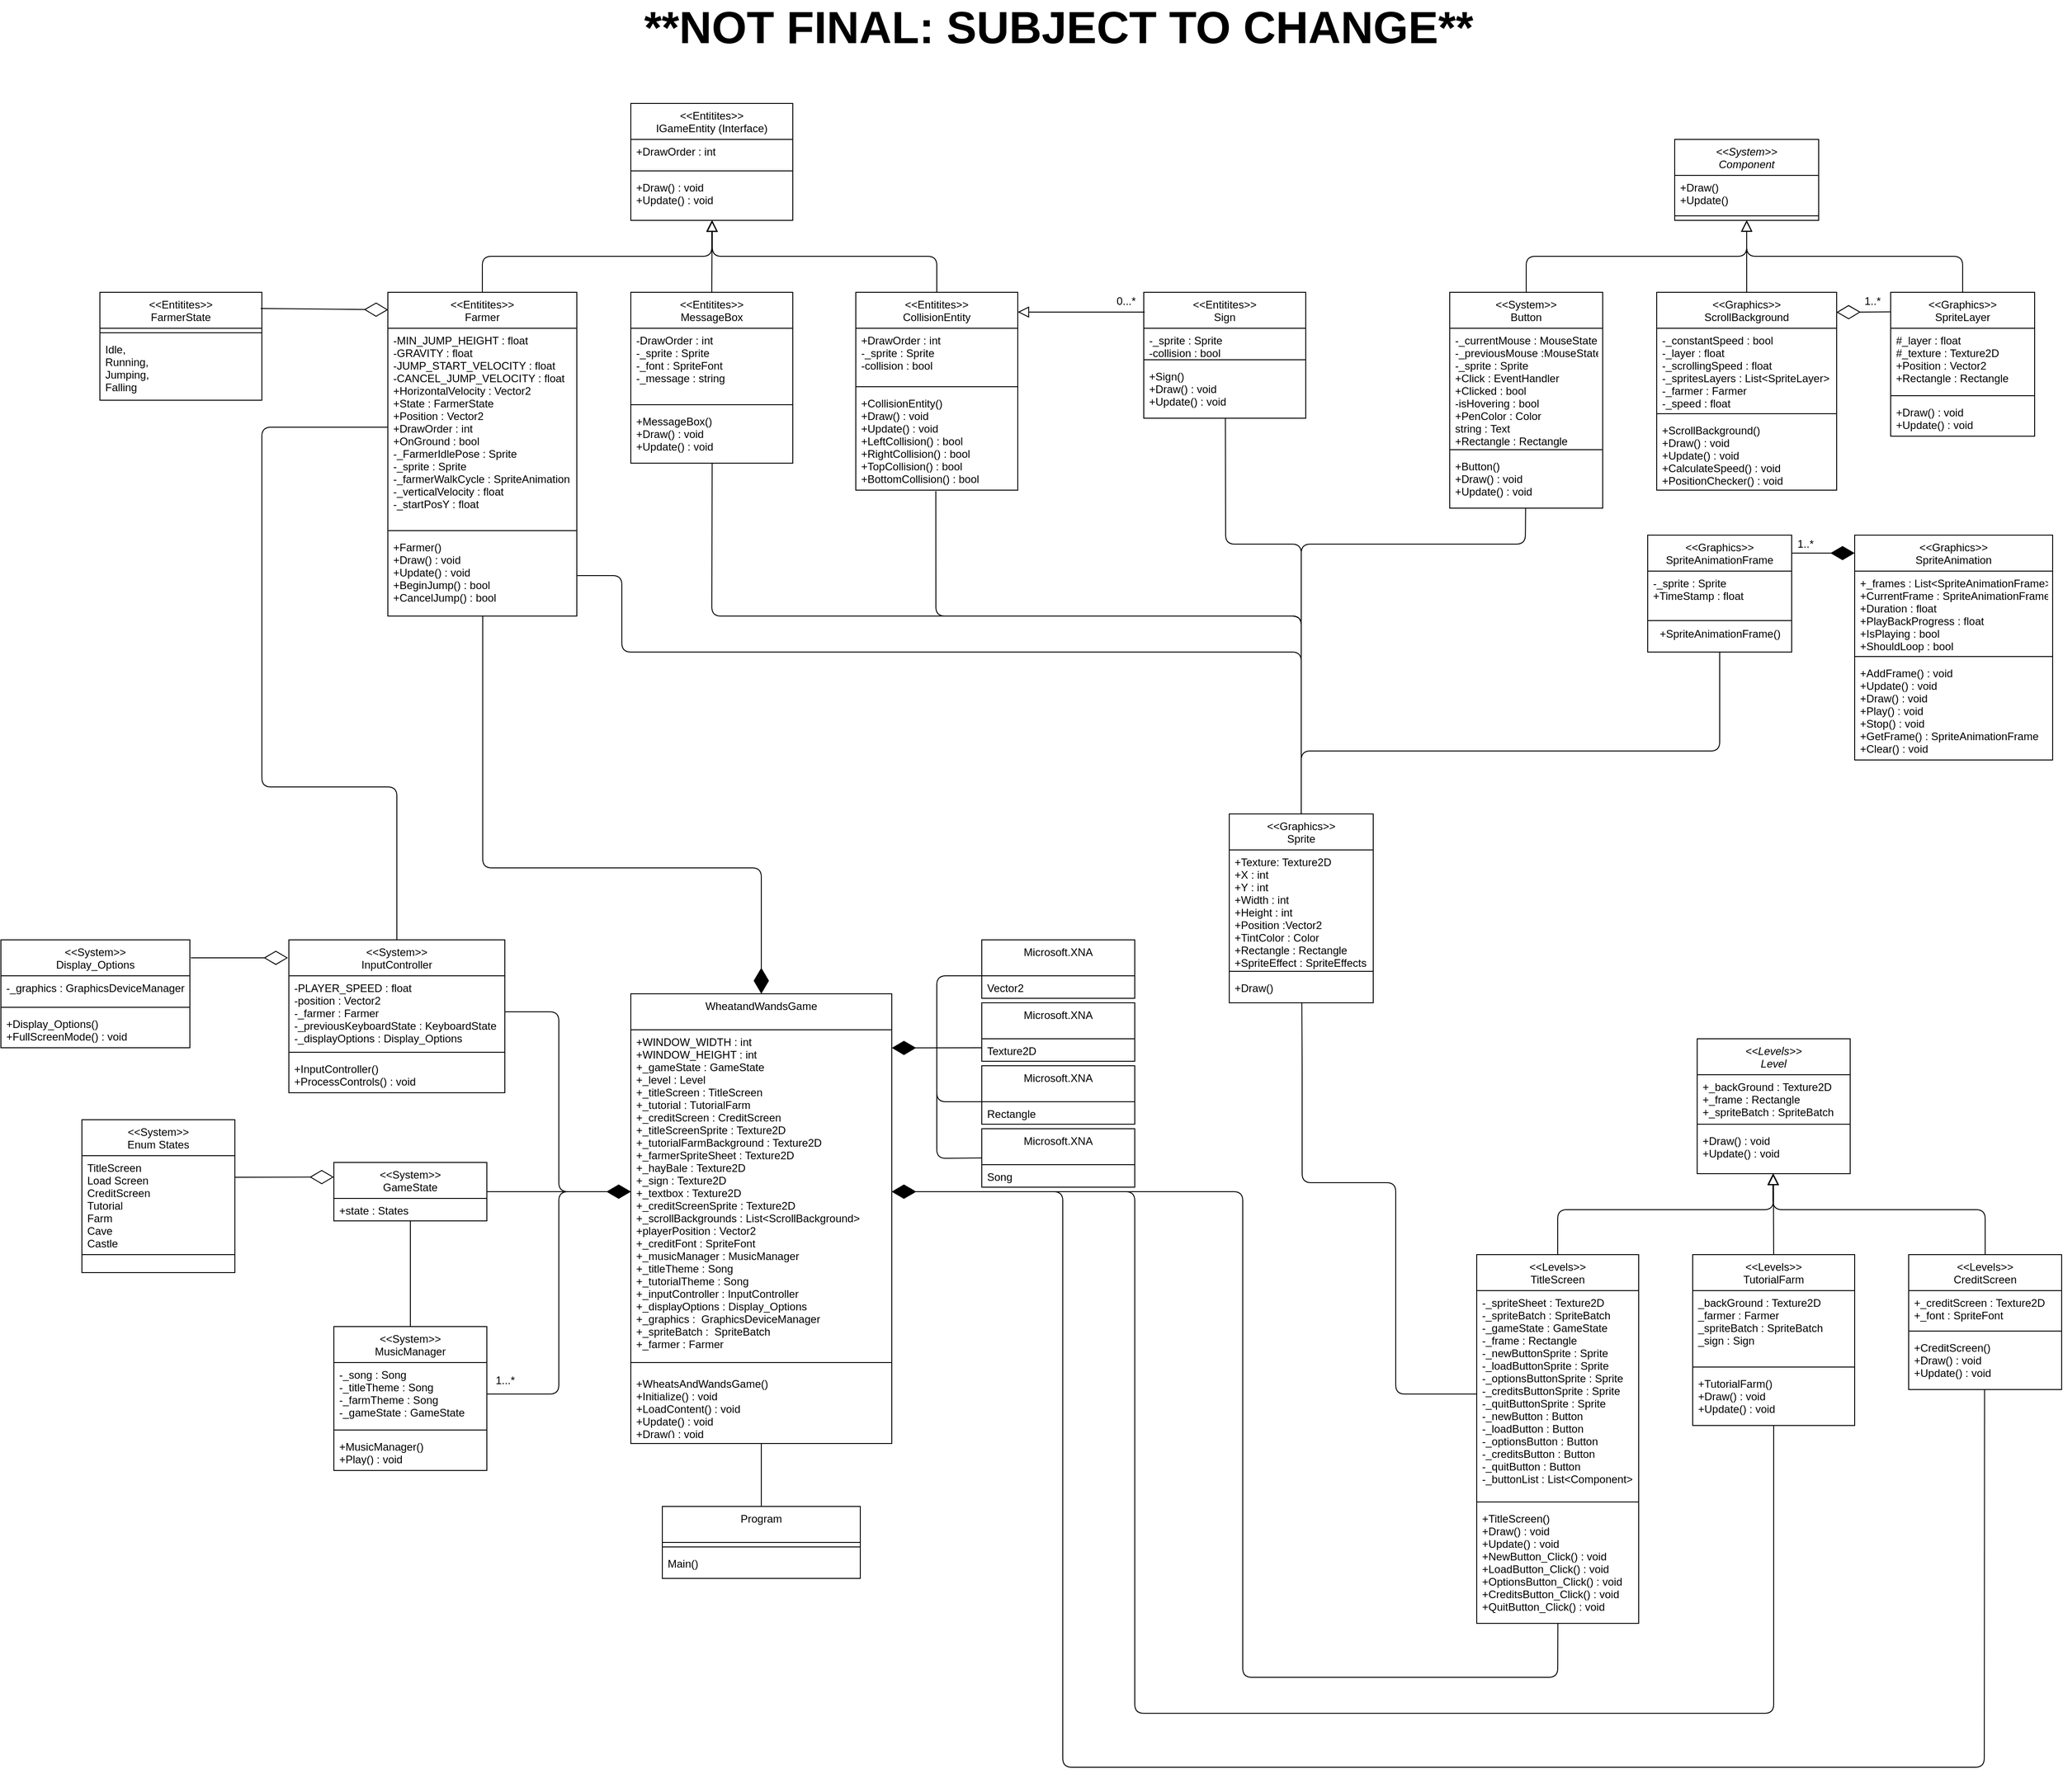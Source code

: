 <mxfile version="14.5.8" type="device"><diagram id="fWXwGjNYUjuKUjjWUACX" name="Page-1"><mxGraphModel dx="4685" dy="1993" grid="1" gridSize="10" guides="1" tooltips="1" connect="1" arrows="1" fold="1" page="1" pageScale="1" pageWidth="850" pageHeight="1100" math="0" shadow="0"><root><mxCell id="0"/><mxCell id="1" parent="0"/><mxCell id="DngDS-bqlKY6OBkTVCTL-1" value="&lt;&lt;Graphics&gt;&gt;&#xA;Sprite&#xA;&#xA;" style="swimlane;fontStyle=0;align=center;verticalAlign=top;childLayout=stackLayout;horizontal=1;startSize=40;horizontalStack=0;resizeParent=1;resizeLast=0;collapsible=1;marginBottom=0;rounded=0;shadow=0;strokeWidth=1;" parent="1" vertex="1"><mxGeometry x="1465" y="940" width="160" height="210" as="geometry"><mxRectangle x="220" y="90" width="160" height="26" as="alternateBounds"/></mxGeometry></mxCell><mxCell id="DngDS-bqlKY6OBkTVCTL-2" value="+Texture: Texture2D&#xA;+X : int&#xA;+Y : int&#xA;+Width : int&#xA;+Height : int&#xA;+Position :Vector2&#xA;+TintColor : Color&#xA;+Rectangle : Rectangle&#xA;+SpriteEffect : SpriteEffects&#xA;&#xA;&#xA;&#xA;&#xA;&#xA;" style="text;align=left;verticalAlign=top;spacingLeft=4;spacingRight=4;overflow=hidden;rotatable=0;points=[[0,0.5],[1,0.5]];portConstraint=eastwest;" parent="DngDS-bqlKY6OBkTVCTL-1" vertex="1"><mxGeometry y="40" width="160" height="130" as="geometry"/></mxCell><mxCell id="DngDS-bqlKY6OBkTVCTL-3" value="" style="line;html=1;strokeWidth=1;align=left;verticalAlign=middle;spacingTop=-1;spacingLeft=3;spacingRight=3;rotatable=0;labelPosition=right;points=[];portConstraint=eastwest;" parent="DngDS-bqlKY6OBkTVCTL-1" vertex="1"><mxGeometry y="170" width="160" height="10" as="geometry"/></mxCell><mxCell id="DngDS-bqlKY6OBkTVCTL-4" value="+Draw()" style="text;align=left;verticalAlign=top;spacingLeft=4;spacingRight=4;overflow=hidden;rotatable=0;points=[[0,0.5],[1,0.5]];portConstraint=eastwest;" parent="DngDS-bqlKY6OBkTVCTL-1" vertex="1"><mxGeometry y="180" width="160" height="30" as="geometry"/></mxCell><mxCell id="DngDS-bqlKY6OBkTVCTL-5" value="&lt;&lt;Graphics&gt;&gt;&#xA;SpriteAnimationFrame&#xA;&#xA;" style="swimlane;fontStyle=0;align=center;verticalAlign=top;childLayout=stackLayout;horizontal=1;startSize=40;horizontalStack=0;resizeParent=1;resizeLast=0;collapsible=1;marginBottom=0;rounded=0;shadow=0;strokeWidth=1;" parent="1" vertex="1"><mxGeometry x="1930" y="630" width="160" height="130" as="geometry"><mxRectangle x="220" y="90" width="160" height="26" as="alternateBounds"/></mxGeometry></mxCell><mxCell id="DngDS-bqlKY6OBkTVCTL-6" value="-_sprite : Sprite&#xA;+TimeStamp : float&#xA;" style="text;align=left;verticalAlign=top;spacingLeft=4;spacingRight=4;overflow=hidden;rotatable=0;points=[[0,0.5],[1,0.5]];portConstraint=eastwest;" parent="DngDS-bqlKY6OBkTVCTL-5" vertex="1"><mxGeometry y="40" width="160" height="50" as="geometry"/></mxCell><mxCell id="DngDS-bqlKY6OBkTVCTL-7" value="" style="line;html=1;strokeWidth=1;align=left;verticalAlign=middle;spacingTop=-1;spacingLeft=3;spacingRight=3;rotatable=0;labelPosition=right;points=[];portConstraint=eastwest;" parent="DngDS-bqlKY6OBkTVCTL-5" vertex="1"><mxGeometry y="90" width="160" height="10" as="geometry"/></mxCell><mxCell id="90WikOPS4Z4VIcLTTyii-9" value="+SpriteAnimationFrame()" style="text;html=1;align=center;verticalAlign=middle;resizable=0;points=[];autosize=1;strokeColor=none;labelPosition=center;verticalLabelPosition=middle;" parent="DngDS-bqlKY6OBkTVCTL-5" vertex="1"><mxGeometry y="100" width="160" height="20" as="geometry"/></mxCell><mxCell id="DngDS-bqlKY6OBkTVCTL-8" value="&lt;&lt;Graphics&gt;&gt;&#xA;SpriteAnimation&#xA;&#xA;" style="swimlane;fontStyle=0;align=center;verticalAlign=top;childLayout=stackLayout;horizontal=1;startSize=40;horizontalStack=0;resizeParent=1;resizeLast=0;collapsible=1;marginBottom=0;rounded=0;shadow=0;strokeWidth=1;" parent="1" vertex="1"><mxGeometry x="2160" y="630" width="220" height="250" as="geometry"><mxRectangle x="220" y="90" width="160" height="26" as="alternateBounds"/></mxGeometry></mxCell><mxCell id="DngDS-bqlKY6OBkTVCTL-9" value="+_frames : List&lt;SpriteAnimationFrame&gt;&#xA;+CurrentFrame : SpriteAnimationFrame&#xA;+Duration : float&#xA;+PlayBackProgress : float&#xA;+IsPlaying : bool&#xA;+ShouldLoop : bool&#xA;&#xA;&#xA;&#xA;&#xA;&#xA;&#xA;" style="text;align=left;verticalAlign=top;spacingLeft=4;spacingRight=4;overflow=hidden;rotatable=0;points=[[0,0.5],[1,0.5]];portConstraint=eastwest;" parent="DngDS-bqlKY6OBkTVCTL-8" vertex="1"><mxGeometry y="40" width="220" height="90" as="geometry"/></mxCell><mxCell id="DngDS-bqlKY6OBkTVCTL-10" value="" style="line;html=1;strokeWidth=1;align=left;verticalAlign=middle;spacingTop=-1;spacingLeft=3;spacingRight=3;rotatable=0;labelPosition=right;points=[];portConstraint=eastwest;" parent="DngDS-bqlKY6OBkTVCTL-8" vertex="1"><mxGeometry y="130" width="220" height="10" as="geometry"/></mxCell><mxCell id="DngDS-bqlKY6OBkTVCTL-11" value="+AddFrame() : void&#xA;+Update() : void&#xA;+Draw() : void&#xA;+Play() : void&#xA;+Stop() : void&#xA;+GetFrame() : SpriteAnimationFrame&#xA;+Clear() : void&#xA;&#xA;" style="text;align=left;verticalAlign=top;spacingLeft=4;spacingRight=4;overflow=hidden;rotatable=0;points=[[0,0.5],[1,0.5]];portConstraint=eastwest;" parent="DngDS-bqlKY6OBkTVCTL-8" vertex="1"><mxGeometry y="140" width="220" height="110" as="geometry"/></mxCell><mxCell id="DngDS-bqlKY6OBkTVCTL-12" value="&lt;&lt;Graphics&gt;&gt;&#xA;SpriteLayer&#xA;&#xA;" style="swimlane;fontStyle=0;align=center;verticalAlign=top;childLayout=stackLayout;horizontal=1;startSize=40;horizontalStack=0;resizeParent=1;resizeLast=0;collapsible=1;marginBottom=0;rounded=0;shadow=0;strokeWidth=1;" parent="1" vertex="1"><mxGeometry x="2200" y="360" width="160" height="160" as="geometry"><mxRectangle x="220" y="90" width="160" height="26" as="alternateBounds"/></mxGeometry></mxCell><mxCell id="DngDS-bqlKY6OBkTVCTL-13" value="#_layer : float &#xA;#_texture : Texture2D &#xA;+Position : Vector2&#xA;+Rectangle : Rectangle&#xA;&#xA;&#xA;&#xA;&#xA;&#xA;" style="text;align=left;verticalAlign=top;spacingLeft=4;spacingRight=4;overflow=hidden;rotatable=0;points=[[0,0.5],[1,0.5]];portConstraint=eastwest;" parent="DngDS-bqlKY6OBkTVCTL-12" vertex="1"><mxGeometry y="40" width="160" height="70" as="geometry"/></mxCell><mxCell id="DngDS-bqlKY6OBkTVCTL-14" value="" style="line;html=1;strokeWidth=1;align=left;verticalAlign=middle;spacingTop=-1;spacingLeft=3;spacingRight=3;rotatable=0;labelPosition=right;points=[];portConstraint=eastwest;" parent="DngDS-bqlKY6OBkTVCTL-12" vertex="1"><mxGeometry y="110" width="160" height="10" as="geometry"/></mxCell><mxCell id="DngDS-bqlKY6OBkTVCTL-15" value="+Draw() : void&#xA;+Update() : void&#xA;" style="text;align=left;verticalAlign=top;spacingLeft=4;spacingRight=4;overflow=hidden;rotatable=0;points=[[0,0.5],[1,0.5]];portConstraint=eastwest;" parent="DngDS-bqlKY6OBkTVCTL-12" vertex="1"><mxGeometry y="120" width="160" height="40" as="geometry"/></mxCell><mxCell id="DngDS-bqlKY6OBkTVCTL-16" value="&lt;&lt;Graphics&gt;&gt;&#xA;ScrollBackground&#xA;&#xA;" style="swimlane;fontStyle=0;align=center;verticalAlign=top;childLayout=stackLayout;horizontal=1;startSize=40;horizontalStack=0;resizeParent=1;resizeLast=0;collapsible=1;marginBottom=0;rounded=0;shadow=0;strokeWidth=1;" parent="1" vertex="1"><mxGeometry x="1940" y="360" width="200" height="220" as="geometry"><mxRectangle x="220" y="90" width="160" height="26" as="alternateBounds"/></mxGeometry></mxCell><mxCell id="DngDS-bqlKY6OBkTVCTL-17" value="-_constantSpeed : bool&#xA;-_layer : float &#xA;-_scrollingSpeed : float &#xA;-_spritesLayers : List&lt;SpriteLayer&gt; &#xA;-_farmer : Farmer &#xA;-_speed : float &#xA;&#xA;&#xA;&#xA;" style="text;align=left;verticalAlign=top;spacingLeft=4;spacingRight=4;overflow=hidden;rotatable=0;points=[[0,0.5],[1,0.5]];portConstraint=eastwest;" parent="DngDS-bqlKY6OBkTVCTL-16" vertex="1"><mxGeometry y="40" width="200" height="90" as="geometry"/></mxCell><mxCell id="DngDS-bqlKY6OBkTVCTL-18" value="" style="line;html=1;strokeWidth=1;align=left;verticalAlign=middle;spacingTop=-1;spacingLeft=3;spacingRight=3;rotatable=0;labelPosition=right;points=[];portConstraint=eastwest;" parent="DngDS-bqlKY6OBkTVCTL-16" vertex="1"><mxGeometry y="130" width="200" height="10" as="geometry"/></mxCell><mxCell id="DngDS-bqlKY6OBkTVCTL-19" value="+ScrollBackground()&#xA;+Draw() : void&#xA;+Update() : void&#xA;+CalculateSpeed() : void&#xA;+PositionChecker() : void&#xA;" style="text;align=left;verticalAlign=top;spacingLeft=4;spacingRight=4;overflow=hidden;rotatable=0;points=[[0,0.5],[1,0.5]];portConstraint=eastwest;" parent="DngDS-bqlKY6OBkTVCTL-16" vertex="1"><mxGeometry y="140" width="200" height="80" as="geometry"/></mxCell><mxCell id="DngDS-bqlKY6OBkTVCTL-20" value="Program" style="swimlane;fontStyle=0;align=center;verticalAlign=top;childLayout=stackLayout;horizontal=1;startSize=40;horizontalStack=0;resizeParent=1;resizeLast=0;collapsible=1;marginBottom=0;rounded=0;shadow=0;strokeWidth=1;" parent="1" vertex="1"><mxGeometry x="835" y="1710" width="220" height="80" as="geometry"><mxRectangle x="220" y="90" width="160" height="26" as="alternateBounds"/></mxGeometry></mxCell><mxCell id="DngDS-bqlKY6OBkTVCTL-21" value="&#xA;&#xA;&#xA;&#xA;&#xA;&#xA;&#xA;" style="text;align=left;verticalAlign=top;spacingLeft=4;spacingRight=4;overflow=hidden;rotatable=0;points=[[0,0.5],[1,0.5]];portConstraint=eastwest;" parent="DngDS-bqlKY6OBkTVCTL-20" vertex="1"><mxGeometry y="40" width="220" as="geometry"/></mxCell><mxCell id="DngDS-bqlKY6OBkTVCTL-22" value="" style="line;html=1;strokeWidth=1;align=left;verticalAlign=middle;spacingTop=-1;spacingLeft=3;spacingRight=3;rotatable=0;labelPosition=right;points=[];portConstraint=eastwest;" parent="DngDS-bqlKY6OBkTVCTL-20" vertex="1"><mxGeometry y="40" width="220" height="10" as="geometry"/></mxCell><mxCell id="DngDS-bqlKY6OBkTVCTL-23" value="Main()" style="text;align=left;verticalAlign=top;spacingLeft=4;spacingRight=4;overflow=hidden;rotatable=0;points=[[0,0.5],[1,0.5]];portConstraint=eastwest;" parent="DngDS-bqlKY6OBkTVCTL-20" vertex="1"><mxGeometry y="50" width="220" height="30" as="geometry"/></mxCell><mxCell id="DngDS-bqlKY6OBkTVCTL-24" value="WheatandWandsGame&#xA;&#xA;" style="swimlane;fontStyle=0;align=center;verticalAlign=top;childLayout=stackLayout;horizontal=1;startSize=40;horizontalStack=0;resizeParent=1;resizeLast=0;collapsible=1;marginBottom=0;rounded=0;shadow=0;strokeWidth=1;" parent="1" vertex="1"><mxGeometry x="800" y="1140" width="290" height="500" as="geometry"><mxRectangle x="220" y="90" width="160" height="26" as="alternateBounds"/></mxGeometry></mxCell><mxCell id="DngDS-bqlKY6OBkTVCTL-25" value="+WINDOW_WIDTH : int&#xA;+WINDOW_HEIGHT : int&#xA;+_gameState : GameState &#xA;+_level : Level &#xA;+_titleScreen : TitleScreen &#xA;+_tutorial : TutorialFarm &#xA;+_creditScreen : CreditScreen &#xA;+_titleScreenSprite : Texture2D &#xA;+_tutorialFarmBackground : Texture2D &#xA;+_farmerSpriteSheet : Texture2D &#xA;+_hayBale : Texture2D &#xA;+_sign : Texture2D &#xA;+_textbox : Texture2D &#xA;+_creditScreenSprite : Texture2D&#xA;+_scrollBackgrounds : List&lt;ScrollBackground&gt; &#xA;+playerPosition : Vector2 &#xA;+_creditFont : SpriteFont &#xA;+_musicManager : MusicManager &#xA;+_titleTheme : Song &#xA;+_tutorialTheme : Song &#xA;+_inputController : InputController &#xA;+_displayOptions : Display_Options &#xA;+_graphics :  GraphicsDeviceManager &#xA;+_spriteBatch :  SpriteBatch &#xA;+_farmer : Farmer &#xA;&#xA;" style="text;align=left;verticalAlign=top;spacingLeft=4;spacingRight=4;overflow=hidden;rotatable=0;points=[[0,0.5],[1,0.5]];portConstraint=eastwest;" parent="DngDS-bqlKY6OBkTVCTL-24" vertex="1"><mxGeometry y="40" width="290" height="360" as="geometry"/></mxCell><mxCell id="DngDS-bqlKY6OBkTVCTL-26" value="" style="line;html=1;strokeWidth=1;align=left;verticalAlign=middle;spacingTop=-1;spacingLeft=3;spacingRight=3;rotatable=0;labelPosition=right;points=[];portConstraint=eastwest;" parent="DngDS-bqlKY6OBkTVCTL-24" vertex="1"><mxGeometry y="400" width="290" height="20" as="geometry"/></mxCell><mxCell id="DngDS-bqlKY6OBkTVCTL-27" value="+WheatsAndWandsGame()&#xA;+Initialize() : void&#xA;+LoadContent() : void&#xA;+Update() : void&#xA;+Draw() : void&#xA;" style="text;align=left;verticalAlign=top;spacingLeft=4;spacingRight=4;overflow=hidden;rotatable=0;points=[[0,0.5],[1,0.5]];portConstraint=eastwest;" parent="DngDS-bqlKY6OBkTVCTL-24" vertex="1"><mxGeometry y="420" width="290" height="70" as="geometry"/></mxCell><mxCell id="DngDS-bqlKY6OBkTVCTL-28" value="&lt;&lt;System&gt;&gt;&#xA;Component&#xA;&#xA;" style="swimlane;fontStyle=2;align=center;verticalAlign=top;childLayout=stackLayout;horizontal=1;startSize=40;horizontalStack=0;resizeParent=1;resizeLast=0;collapsible=1;marginBottom=0;rounded=0;shadow=0;strokeWidth=1;" parent="1" vertex="1"><mxGeometry x="1960" y="190" width="160" height="90" as="geometry"><mxRectangle x="220" y="90" width="160" height="26" as="alternateBounds"/></mxGeometry></mxCell><mxCell id="DngDS-bqlKY6OBkTVCTL-29" value="+Draw()&#xA;+Update()&#xA;&#xA;&#xA;" style="text;align=left;verticalAlign=top;spacingLeft=4;spacingRight=4;overflow=hidden;rotatable=0;points=[[0,0.5],[1,0.5]];portConstraint=eastwest;" parent="DngDS-bqlKY6OBkTVCTL-28" vertex="1"><mxGeometry y="40" width="160" height="40" as="geometry"/></mxCell><mxCell id="DngDS-bqlKY6OBkTVCTL-30" value="" style="line;html=1;strokeWidth=1;align=left;verticalAlign=middle;spacingTop=-1;spacingLeft=3;spacingRight=3;rotatable=0;labelPosition=right;points=[];portConstraint=eastwest;" parent="DngDS-bqlKY6OBkTVCTL-28" vertex="1"><mxGeometry y="80" width="160" height="10" as="geometry"/></mxCell><mxCell id="DngDS-bqlKY6OBkTVCTL-31" value="&lt;&lt;System&gt;&gt;&#xA;Button&#xA;&#xA;" style="swimlane;fontStyle=0;align=center;verticalAlign=top;childLayout=stackLayout;horizontal=1;startSize=40;horizontalStack=0;resizeParent=1;resizeLast=0;collapsible=1;marginBottom=0;rounded=0;shadow=0;strokeWidth=1;" parent="1" vertex="1"><mxGeometry x="1710" y="360" width="170" height="240" as="geometry"><mxRectangle x="220" y="90" width="160" height="26" as="alternateBounds"/></mxGeometry></mxCell><mxCell id="DngDS-bqlKY6OBkTVCTL-32" value="-_currentMouse : MouseState &#xA;-_previousMouse :MouseState &#xA;-_sprite : Sprite &#xA;+Click : EventHandler &#xA;+Clicked : bool &#xA;-isHovering : bool &#xA;+PenColor : Color &#xA;string : Text&#xA;+Rectangle : Rectangle&#xA;" style="text;align=left;verticalAlign=top;spacingLeft=4;spacingRight=4;overflow=hidden;rotatable=0;points=[[0,0.5],[1,0.5]];portConstraint=eastwest;" parent="DngDS-bqlKY6OBkTVCTL-31" vertex="1"><mxGeometry y="40" width="170" height="130" as="geometry"/></mxCell><mxCell id="DngDS-bqlKY6OBkTVCTL-33" value="" style="line;html=1;strokeWidth=1;align=left;verticalAlign=middle;spacingTop=-1;spacingLeft=3;spacingRight=3;rotatable=0;labelPosition=right;points=[];portConstraint=eastwest;" parent="DngDS-bqlKY6OBkTVCTL-31" vertex="1"><mxGeometry y="170" width="170" height="10" as="geometry"/></mxCell><mxCell id="DngDS-bqlKY6OBkTVCTL-34" value="+Button()&#xA;+Draw() : void&#xA;+Update() : void&#xA;" style="text;align=left;verticalAlign=top;spacingLeft=4;spacingRight=4;overflow=hidden;rotatable=0;points=[[0,0.5],[1,0.5]];portConstraint=eastwest;" parent="DngDS-bqlKY6OBkTVCTL-31" vertex="1"><mxGeometry y="180" width="170" height="60" as="geometry"/></mxCell><mxCell id="DngDS-bqlKY6OBkTVCTL-35" value="&lt;&lt;System&gt;&gt;&#xA;Display_Options&#xA;&#xA;" style="swimlane;fontStyle=0;align=center;verticalAlign=top;childLayout=stackLayout;horizontal=1;startSize=40;horizontalStack=0;resizeParent=1;resizeLast=0;collapsible=1;marginBottom=0;rounded=0;shadow=0;strokeWidth=1;" parent="1" vertex="1"><mxGeometry x="100" y="1080" width="210" height="120" as="geometry"><mxRectangle x="220" y="90" width="160" height="26" as="alternateBounds"/></mxGeometry></mxCell><mxCell id="DngDS-bqlKY6OBkTVCTL-36" value="-_graphics : GraphicsDeviceManager " style="text;align=left;verticalAlign=top;spacingLeft=4;spacingRight=4;overflow=hidden;rotatable=0;points=[[0,0.5],[1,0.5]];portConstraint=eastwest;" parent="DngDS-bqlKY6OBkTVCTL-35" vertex="1"><mxGeometry y="40" width="210" height="30" as="geometry"/></mxCell><mxCell id="DngDS-bqlKY6OBkTVCTL-37" value="" style="line;html=1;strokeWidth=1;align=left;verticalAlign=middle;spacingTop=-1;spacingLeft=3;spacingRight=3;rotatable=0;labelPosition=right;points=[];portConstraint=eastwest;" parent="DngDS-bqlKY6OBkTVCTL-35" vertex="1"><mxGeometry y="70" width="210" height="10" as="geometry"/></mxCell><mxCell id="DngDS-bqlKY6OBkTVCTL-38" value="+Display_Options()&#xA;+FullScreenMode() : void" style="text;align=left;verticalAlign=top;spacingLeft=4;spacingRight=4;overflow=hidden;rotatable=0;points=[[0,0.5],[1,0.5]];portConstraint=eastwest;" parent="DngDS-bqlKY6OBkTVCTL-35" vertex="1"><mxGeometry y="80" width="210" height="40" as="geometry"/></mxCell><mxCell id="DngDS-bqlKY6OBkTVCTL-39" value="&lt;&lt;System&gt;&gt;&#xA;GameState&#xA;&#xA;" style="swimlane;fontStyle=0;align=center;verticalAlign=top;childLayout=stackLayout;horizontal=1;startSize=40;horizontalStack=0;resizeParent=1;resizeLast=0;collapsible=1;marginBottom=0;rounded=0;shadow=0;strokeWidth=1;" parent="1" vertex="1"><mxGeometry x="470" y="1327.5" width="170" height="65" as="geometry"><mxRectangle x="220" y="90" width="160" height="26" as="alternateBounds"/></mxGeometry></mxCell><mxCell id="DngDS-bqlKY6OBkTVCTL-40" value="+state : States " style="text;align=left;verticalAlign=top;spacingLeft=4;spacingRight=4;overflow=hidden;rotatable=0;points=[[0,0.5],[1,0.5]];portConstraint=eastwest;" parent="DngDS-bqlKY6OBkTVCTL-39" vertex="1"><mxGeometry y="40" width="170" height="20" as="geometry"/></mxCell><mxCell id="DngDS-bqlKY6OBkTVCTL-42" value="&lt;&lt;System&gt;&gt;&#xA;Enum States&#xA;&#xA;" style="swimlane;fontStyle=0;align=center;verticalAlign=top;childLayout=stackLayout;horizontal=1;startSize=40;horizontalStack=0;resizeParent=1;resizeLast=0;collapsible=1;marginBottom=0;rounded=0;shadow=0;strokeWidth=1;" parent="1" vertex="1"><mxGeometry x="190" y="1280" width="170" height="170" as="geometry"><mxRectangle x="230" y="1380" width="160" height="26" as="alternateBounds"/></mxGeometry></mxCell><mxCell id="DngDS-bqlKY6OBkTVCTL-43" value="TitleScreen&#xA;Load Screen&#xA;CreditScreen&#xA;Tutorial&#xA;Farm&#xA;Cave&#xA;Castle&#xA;&#xA;&#xA;" style="text;align=left;verticalAlign=top;spacingLeft=4;spacingRight=4;overflow=hidden;rotatable=0;points=[[0,0.5],[1,0.5]];portConstraint=eastwest;" parent="DngDS-bqlKY6OBkTVCTL-42" vertex="1"><mxGeometry y="40" width="170" height="100" as="geometry"/></mxCell><mxCell id="DngDS-bqlKY6OBkTVCTL-44" value="" style="line;html=1;strokeWidth=1;align=left;verticalAlign=middle;spacingTop=-1;spacingLeft=3;spacingRight=3;rotatable=0;labelPosition=right;points=[];portConstraint=eastwest;" parent="DngDS-bqlKY6OBkTVCTL-42" vertex="1"><mxGeometry y="140" width="170" height="20" as="geometry"/></mxCell><mxCell id="DngDS-bqlKY6OBkTVCTL-45" value="&lt;&lt;System&gt;&gt;&#xA;InputController&#xA;&#xA;" style="swimlane;fontStyle=0;align=center;verticalAlign=top;childLayout=stackLayout;horizontal=1;startSize=40;horizontalStack=0;resizeParent=1;resizeLast=0;collapsible=1;marginBottom=0;rounded=0;shadow=0;strokeWidth=1;" parent="1" vertex="1"><mxGeometry x="420" y="1080" width="240" height="170" as="geometry"><mxRectangle x="220" y="90" width="160" height="26" as="alternateBounds"/></mxGeometry></mxCell><mxCell id="DngDS-bqlKY6OBkTVCTL-46" value="-PLAYER_SPEED : float&#xA;-position : Vector2&#xA;-_farmer : Farmer &#xA;-_previousKeyboardState : KeyboardState &#xA;-_displayOptions : Display_Options " style="text;align=left;verticalAlign=top;spacingLeft=4;spacingRight=4;overflow=hidden;rotatable=0;points=[[0,0.5],[1,0.5]];portConstraint=eastwest;" parent="DngDS-bqlKY6OBkTVCTL-45" vertex="1"><mxGeometry y="40" width="240" height="80" as="geometry"/></mxCell><mxCell id="DngDS-bqlKY6OBkTVCTL-47" value="" style="line;html=1;strokeWidth=1;align=left;verticalAlign=middle;spacingTop=-1;spacingLeft=3;spacingRight=3;rotatable=0;labelPosition=right;points=[];portConstraint=eastwest;" parent="DngDS-bqlKY6OBkTVCTL-45" vertex="1"><mxGeometry y="120" width="240" height="10" as="geometry"/></mxCell><mxCell id="DngDS-bqlKY6OBkTVCTL-48" value="+InputController()&#xA;+ProcessControls() : void" style="text;align=left;verticalAlign=top;spacingLeft=4;spacingRight=4;overflow=hidden;rotatable=0;points=[[0,0.5],[1,0.5]];portConstraint=eastwest;" parent="DngDS-bqlKY6OBkTVCTL-45" vertex="1"><mxGeometry y="130" width="240" height="40" as="geometry"/></mxCell><mxCell id="DngDS-bqlKY6OBkTVCTL-49" value="&lt;&lt;System&gt;&gt;&#xA;MusicManager&#xA;&#xA;" style="swimlane;fontStyle=0;align=center;verticalAlign=top;childLayout=stackLayout;horizontal=1;startSize=40;horizontalStack=0;resizeParent=1;resizeLast=0;collapsible=1;marginBottom=0;rounded=0;shadow=0;strokeWidth=1;" parent="1" vertex="1"><mxGeometry x="470" y="1510" width="170" height="160" as="geometry"><mxRectangle x="220" y="90" width="160" height="26" as="alternateBounds"/></mxGeometry></mxCell><mxCell id="DngDS-bqlKY6OBkTVCTL-50" value="-_song : Song &#xA;-_titleTheme : Song &#xA;-_farmTheme : Song &#xA;-_gameState : GameState " style="text;align=left;verticalAlign=top;spacingLeft=4;spacingRight=4;overflow=hidden;rotatable=0;points=[[0,0.5],[1,0.5]];portConstraint=eastwest;" parent="DngDS-bqlKY6OBkTVCTL-49" vertex="1"><mxGeometry y="40" width="170" height="70" as="geometry"/></mxCell><mxCell id="DngDS-bqlKY6OBkTVCTL-51" value="" style="line;html=1;strokeWidth=1;align=left;verticalAlign=middle;spacingTop=-1;spacingLeft=3;spacingRight=3;rotatable=0;labelPosition=right;points=[];portConstraint=eastwest;" parent="DngDS-bqlKY6OBkTVCTL-49" vertex="1"><mxGeometry y="110" width="170" height="10" as="geometry"/></mxCell><mxCell id="DngDS-bqlKY6OBkTVCTL-52" value="+MusicManager()&#xA;+Play() : void" style="text;align=left;verticalAlign=top;spacingLeft=4;spacingRight=4;overflow=hidden;rotatable=0;points=[[0,0.5],[1,0.5]];portConstraint=eastwest;" parent="DngDS-bqlKY6OBkTVCTL-49" vertex="1"><mxGeometry y="120" width="170" height="30" as="geometry"/></mxCell><mxCell id="DngDS-bqlKY6OBkTVCTL-53" value="&lt;&lt;Levels&gt;&gt;&#xA;Level&#xA;&#xA;" style="swimlane;fontStyle=2;align=center;verticalAlign=top;childLayout=stackLayout;horizontal=1;startSize=40;horizontalStack=0;resizeParent=1;resizeLast=0;collapsible=1;marginBottom=0;rounded=0;shadow=0;strokeWidth=1;" parent="1" vertex="1"><mxGeometry x="1985" y="1190" width="170" height="150" as="geometry"><mxRectangle x="220" y="90" width="160" height="26" as="alternateBounds"/></mxGeometry></mxCell><mxCell id="DngDS-bqlKY6OBkTVCTL-54" value="+_backGround : Texture2D &#xA;+_frame : Rectangle &#xA;+_spriteBatch : SpriteBatch &#xA;" style="text;align=left;verticalAlign=top;spacingLeft=4;spacingRight=4;overflow=hidden;rotatable=0;points=[[0,0.5],[1,0.5]];portConstraint=eastwest;" parent="DngDS-bqlKY6OBkTVCTL-53" vertex="1"><mxGeometry y="40" width="170" height="50" as="geometry"/></mxCell><mxCell id="DngDS-bqlKY6OBkTVCTL-55" value="" style="line;html=1;strokeWidth=1;align=left;verticalAlign=middle;spacingTop=-1;spacingLeft=3;spacingRight=3;rotatable=0;labelPosition=right;points=[];portConstraint=eastwest;" parent="DngDS-bqlKY6OBkTVCTL-53" vertex="1"><mxGeometry y="90" width="170" height="10" as="geometry"/></mxCell><mxCell id="DngDS-bqlKY6OBkTVCTL-56" value="+Draw() : void&#xA;+Update() : void&#xA;" style="text;align=left;verticalAlign=top;spacingLeft=4;spacingRight=4;overflow=hidden;rotatable=0;points=[[0,0.5],[1,0.5]];portConstraint=eastwest;" parent="DngDS-bqlKY6OBkTVCTL-53" vertex="1"><mxGeometry y="100" width="170" height="50" as="geometry"/></mxCell><mxCell id="DngDS-bqlKY6OBkTVCTL-57" value="&lt;&lt;Levels&gt;&gt;&#xA;CreditScreen&#xA;&#xA;" style="swimlane;fontStyle=0;align=center;verticalAlign=top;childLayout=stackLayout;horizontal=1;startSize=40;horizontalStack=0;resizeParent=1;resizeLast=0;collapsible=1;marginBottom=0;rounded=0;shadow=0;strokeWidth=1;" parent="1" vertex="1"><mxGeometry x="2220" y="1430" width="170" height="150" as="geometry"><mxRectangle x="220" y="90" width="160" height="26" as="alternateBounds"/></mxGeometry></mxCell><mxCell id="DngDS-bqlKY6OBkTVCTL-58" value="+_creditScreen : Texture2D &#xA;+_font : SpriteFont " style="text;align=left;verticalAlign=top;spacingLeft=4;spacingRight=4;overflow=hidden;rotatable=0;points=[[0,0.5],[1,0.5]];portConstraint=eastwest;" parent="DngDS-bqlKY6OBkTVCTL-57" vertex="1"><mxGeometry y="40" width="170" height="40" as="geometry"/></mxCell><mxCell id="DngDS-bqlKY6OBkTVCTL-59" value="" style="line;html=1;strokeWidth=1;align=left;verticalAlign=middle;spacingTop=-1;spacingLeft=3;spacingRight=3;rotatable=0;labelPosition=right;points=[];portConstraint=eastwest;" parent="DngDS-bqlKY6OBkTVCTL-57" vertex="1"><mxGeometry y="80" width="170" height="10" as="geometry"/></mxCell><mxCell id="DngDS-bqlKY6OBkTVCTL-60" value="+CreditScreen()&#xA;+Draw() : void&#xA;+Update() : void&#xA;" style="text;align=left;verticalAlign=top;spacingLeft=4;spacingRight=4;overflow=hidden;rotatable=0;points=[[0,0.5],[1,0.5]];portConstraint=eastwest;" parent="DngDS-bqlKY6OBkTVCTL-57" vertex="1"><mxGeometry y="90" width="170" height="60" as="geometry"/></mxCell><mxCell id="DngDS-bqlKY6OBkTVCTL-69" value="&lt;&lt;Entitites&gt;&gt;&#xA;IGameEntity (Interface)&#xA;&#xA;" style="swimlane;fontStyle=0;align=center;verticalAlign=top;childLayout=stackLayout;horizontal=1;startSize=40;horizontalStack=0;resizeParent=1;resizeLast=0;collapsible=1;marginBottom=0;rounded=0;shadow=0;strokeWidth=1;" parent="1" vertex="1"><mxGeometry x="800" y="150" width="180" height="130" as="geometry"><mxRectangle x="220" y="90" width="160" height="26" as="alternateBounds"/></mxGeometry></mxCell><mxCell id="DngDS-bqlKY6OBkTVCTL-70" value="+DrawOrder : int " style="text;align=left;verticalAlign=top;spacingLeft=4;spacingRight=4;overflow=hidden;rotatable=0;points=[[0,0.5],[1,0.5]];portConstraint=eastwest;" parent="DngDS-bqlKY6OBkTVCTL-69" vertex="1"><mxGeometry y="40" width="180" height="30" as="geometry"/></mxCell><mxCell id="DngDS-bqlKY6OBkTVCTL-71" value="" style="line;html=1;strokeWidth=1;align=left;verticalAlign=middle;spacingTop=-1;spacingLeft=3;spacingRight=3;rotatable=0;labelPosition=right;points=[];portConstraint=eastwest;" parent="DngDS-bqlKY6OBkTVCTL-69" vertex="1"><mxGeometry y="70" width="180" height="10" as="geometry"/></mxCell><mxCell id="DngDS-bqlKY6OBkTVCTL-72" value="+Draw() : void&#xA;+Update() : void&#xA;" style="text;align=left;verticalAlign=top;spacingLeft=4;spacingRight=4;overflow=hidden;rotatable=0;points=[[0,0.5],[1,0.5]];portConstraint=eastwest;" parent="DngDS-bqlKY6OBkTVCTL-69" vertex="1"><mxGeometry y="80" width="180" height="50" as="geometry"/></mxCell><mxCell id="DngDS-bqlKY6OBkTVCTL-73" value="&lt;&lt;Entitites&gt;&gt;&#xA;CollisionEntity&#xA;&#xA;" style="swimlane;fontStyle=0;align=center;verticalAlign=top;childLayout=stackLayout;horizontal=1;startSize=40;horizontalStack=0;resizeParent=1;resizeLast=0;collapsible=1;marginBottom=0;rounded=0;shadow=0;strokeWidth=1;" parent="1" vertex="1"><mxGeometry x="1050" y="360" width="180" height="220" as="geometry"><mxRectangle x="220" y="90" width="160" height="26" as="alternateBounds"/></mxGeometry></mxCell><mxCell id="DngDS-bqlKY6OBkTVCTL-74" value="+DrawOrder : int &#xA;-_sprite : Sprite &#xA;-collision : bool " style="text;align=left;verticalAlign=top;spacingLeft=4;spacingRight=4;overflow=hidden;rotatable=0;points=[[0,0.5],[1,0.5]];portConstraint=eastwest;" parent="DngDS-bqlKY6OBkTVCTL-73" vertex="1"><mxGeometry y="40" width="180" height="60" as="geometry"/></mxCell><mxCell id="DngDS-bqlKY6OBkTVCTL-75" value="" style="line;html=1;strokeWidth=1;align=left;verticalAlign=middle;spacingTop=-1;spacingLeft=3;spacingRight=3;rotatable=0;labelPosition=right;points=[];portConstraint=eastwest;" parent="DngDS-bqlKY6OBkTVCTL-73" vertex="1"><mxGeometry y="100" width="180" height="10" as="geometry"/></mxCell><mxCell id="DngDS-bqlKY6OBkTVCTL-76" value="+CollisionEntity()&#xA;+Draw() : void&#xA;+Update() : void&#xA;+LeftCollision() : bool&#xA;+RightCollision() : bool&#xA;+TopCollision() : bool&#xA;+BottomCollision() : bool&#xA;&#xA;" style="text;align=left;verticalAlign=top;spacingLeft=4;spacingRight=4;overflow=hidden;rotatable=0;points=[[0,0.5],[1,0.5]];portConstraint=eastwest;" parent="DngDS-bqlKY6OBkTVCTL-73" vertex="1"><mxGeometry y="110" width="180" height="110" as="geometry"/></mxCell><mxCell id="DngDS-bqlKY6OBkTVCTL-77" value="&lt;&lt;Entitites&gt;&gt;&#xA;Sign&#xA;&#xA;" style="swimlane;fontStyle=0;align=center;verticalAlign=top;childLayout=stackLayout;horizontal=1;startSize=40;horizontalStack=0;resizeParent=1;resizeLast=0;collapsible=1;marginBottom=0;rounded=0;shadow=0;strokeWidth=1;" parent="1" vertex="1"><mxGeometry x="1370" y="360" width="180" height="140" as="geometry"><mxRectangle x="220" y="90" width="160" height="26" as="alternateBounds"/></mxGeometry></mxCell><mxCell id="DngDS-bqlKY6OBkTVCTL-78" value="-_sprite : Sprite &#xA;-collision : bool " style="text;align=left;verticalAlign=top;spacingLeft=4;spacingRight=4;overflow=hidden;rotatable=0;points=[[0,0.5],[1,0.5]];portConstraint=eastwest;" parent="DngDS-bqlKY6OBkTVCTL-77" vertex="1"><mxGeometry y="40" width="180" height="30" as="geometry"/></mxCell><mxCell id="DngDS-bqlKY6OBkTVCTL-79" value="" style="line;html=1;strokeWidth=1;align=left;verticalAlign=middle;spacingTop=-1;spacingLeft=3;spacingRight=3;rotatable=0;labelPosition=right;points=[];portConstraint=eastwest;" parent="DngDS-bqlKY6OBkTVCTL-77" vertex="1"><mxGeometry y="70" width="180" height="10" as="geometry"/></mxCell><mxCell id="DngDS-bqlKY6OBkTVCTL-80" value="+Sign()&#xA;+Draw() : void&#xA;+Update() : void&#xA;&#xA;&#xA;" style="text;align=left;verticalAlign=top;spacingLeft=4;spacingRight=4;overflow=hidden;rotatable=0;points=[[0,0.5],[1,0.5]];portConstraint=eastwest;" parent="DngDS-bqlKY6OBkTVCTL-77" vertex="1"><mxGeometry y="80" width="180" height="60" as="geometry"/></mxCell><mxCell id="DngDS-bqlKY6OBkTVCTL-81" value="&lt;&lt;Entitites&gt;&gt;&#xA;MessageBox&#xA;&#xA;" style="swimlane;fontStyle=0;align=center;verticalAlign=top;childLayout=stackLayout;horizontal=1;startSize=40;horizontalStack=0;resizeParent=1;resizeLast=0;collapsible=1;marginBottom=0;rounded=0;shadow=0;strokeWidth=1;" parent="1" vertex="1"><mxGeometry x="800" y="360" width="180" height="190" as="geometry"><mxRectangle x="220" y="90" width="160" height="26" as="alternateBounds"/></mxGeometry></mxCell><mxCell id="DngDS-bqlKY6OBkTVCTL-82" value="-DrawOrder : int &#xA;-_sprite : Sprite &#xA;-_font : SpriteFont &#xA;-_message : string" style="text;align=left;verticalAlign=top;spacingLeft=4;spacingRight=4;overflow=hidden;rotatable=0;points=[[0,0.5],[1,0.5]];portConstraint=eastwest;" parent="DngDS-bqlKY6OBkTVCTL-81" vertex="1"><mxGeometry y="40" width="180" height="80" as="geometry"/></mxCell><mxCell id="DngDS-bqlKY6OBkTVCTL-83" value="" style="line;html=1;strokeWidth=1;align=left;verticalAlign=middle;spacingTop=-1;spacingLeft=3;spacingRight=3;rotatable=0;labelPosition=right;points=[];portConstraint=eastwest;" parent="DngDS-bqlKY6OBkTVCTL-81" vertex="1"><mxGeometry y="120" width="180" height="10" as="geometry"/></mxCell><mxCell id="DngDS-bqlKY6OBkTVCTL-84" value="+MessageBox()&#xA;+Draw() : void&#xA;+Update() : void&#xA;&#xA;&#xA;" style="text;align=left;verticalAlign=top;spacingLeft=4;spacingRight=4;overflow=hidden;rotatable=0;points=[[0,0.5],[1,0.5]];portConstraint=eastwest;" parent="DngDS-bqlKY6OBkTVCTL-81" vertex="1"><mxGeometry y="130" width="180" height="60" as="geometry"/></mxCell><mxCell id="DngDS-bqlKY6OBkTVCTL-85" value="&lt;&lt;Entitites&gt;&gt;&#xA;Farmer&#xA;&#xA;&#xA;" style="swimlane;fontStyle=0;align=center;verticalAlign=top;childLayout=stackLayout;horizontal=1;startSize=40;horizontalStack=0;resizeParent=1;resizeLast=0;collapsible=1;marginBottom=0;rounded=0;shadow=0;strokeWidth=1;" parent="1" vertex="1"><mxGeometry x="530" y="360" width="210" height="360" as="geometry"><mxRectangle x="220" y="90" width="160" height="26" as="alternateBounds"/></mxGeometry></mxCell><mxCell id="DngDS-bqlKY6OBkTVCTL-86" value="-MIN_JUMP_HEIGHT : float&#xA;-GRAVITY : float &#xA;-JUMP_START_VELOCITY : float &#xA;-CANCEL_JUMP_VELOCITY : float &#xA;+HorizontalVelocity : Vector2 &#xA;+State : FarmerState &#xA;+Position : Vector2 &#xA;+DrawOrder : int &#xA;+OnGround : bool &#xA;-_FarmerIdlePose : Sprite &#xA;-_sprite : Sprite &#xA;-_farmerWalkCycle : SpriteAnimation &#xA;-_verticalVelocity : float &#xA;-_startPosY : float &#xA;&#xA;" style="text;align=left;verticalAlign=top;spacingLeft=4;spacingRight=4;overflow=hidden;rotatable=0;points=[[0,0.5],[1,0.5]];portConstraint=eastwest;" parent="DngDS-bqlKY6OBkTVCTL-85" vertex="1"><mxGeometry y="40" width="210" height="220" as="geometry"/></mxCell><mxCell id="DngDS-bqlKY6OBkTVCTL-87" value="" style="line;html=1;strokeWidth=1;align=left;verticalAlign=middle;spacingTop=-1;spacingLeft=3;spacingRight=3;rotatable=0;labelPosition=right;points=[];portConstraint=eastwest;" parent="DngDS-bqlKY6OBkTVCTL-85" vertex="1"><mxGeometry y="260" width="210" height="10" as="geometry"/></mxCell><mxCell id="DngDS-bqlKY6OBkTVCTL-88" value="+Farmer()&#xA;+Draw() : void&#xA;+Update() : void&#xA;+BeginJump() : bool&#xA;+CancelJump() : bool&#xA;&#xA;&#xA;&#xA;" style="text;align=left;verticalAlign=top;spacingLeft=4;spacingRight=4;overflow=hidden;rotatable=0;points=[[0,0.5],[1,0.5]];portConstraint=eastwest;" parent="DngDS-bqlKY6OBkTVCTL-85" vertex="1"><mxGeometry y="270" width="210" height="90" as="geometry"/></mxCell><mxCell id="DngDS-bqlKY6OBkTVCTL-89" value="&lt;&lt;Entitites&gt;&gt;&#xA;FarmerState&#xA;&#xA;" style="swimlane;fontStyle=0;align=center;verticalAlign=top;childLayout=stackLayout;horizontal=1;startSize=40;horizontalStack=0;resizeParent=1;resizeLast=0;collapsible=1;marginBottom=0;rounded=0;shadow=0;strokeWidth=1;" parent="1" vertex="1"><mxGeometry x="210" y="360" width="180" height="120" as="geometry"><mxRectangle x="220" y="90" width="160" height="26" as="alternateBounds"/></mxGeometry></mxCell><mxCell id="DngDS-bqlKY6OBkTVCTL-91" value="" style="line;html=1;strokeWidth=1;align=left;verticalAlign=middle;spacingTop=-1;spacingLeft=3;spacingRight=3;rotatable=0;labelPosition=right;points=[];portConstraint=eastwest;" parent="DngDS-bqlKY6OBkTVCTL-89" vertex="1"><mxGeometry y="40" width="180" height="10" as="geometry"/></mxCell><mxCell id="DngDS-bqlKY6OBkTVCTL-90" value="Idle,&#xA;Running,&#xA;Jumping,&#xA;Falling" style="text;align=left;verticalAlign=top;spacingLeft=4;spacingRight=4;overflow=hidden;rotatable=0;points=[[0,0.5],[1,0.5]];portConstraint=eastwest;" parent="DngDS-bqlKY6OBkTVCTL-89" vertex="1"><mxGeometry y="50" width="180" height="70" as="geometry"/></mxCell><mxCell id="ziA3USNVVj1sXjV163o_-7" value="" style="endArrow=none;html=1;entryX=0.5;entryY=0;entryDx=0;entryDy=0;exitX=0.5;exitY=1;exitDx=0;exitDy=0;" parent="1" source="DngDS-bqlKY6OBkTVCTL-24" target="DngDS-bqlKY6OBkTVCTL-20" edge="1"><mxGeometry width="50" height="50" relative="1" as="geometry"><mxPoint x="1630" y="1522.5" as="sourcePoint"/><mxPoint x="1680" y="1472.5" as="targetPoint"/></mxGeometry></mxCell><mxCell id="83O2zV0PrkmhYjwkPPHL-1" value="" style="endArrow=diamondThin;html=1;entryX=0.999;entryY=0.101;entryDx=0;entryDy=0;entryPerimeter=0;exitX=-0.001;exitY=0.136;exitDx=0;exitDy=0;exitPerimeter=0;endFill=0;endSize=24;" parent="1" source="DngDS-bqlKY6OBkTVCTL-12" target="DngDS-bqlKY6OBkTVCTL-16" edge="1"><mxGeometry width="50" height="50" relative="1" as="geometry"><mxPoint x="1990" y="510" as="sourcePoint"/><mxPoint x="1940" y="560" as="targetPoint"/></mxGeometry></mxCell><mxCell id="83O2zV0PrkmhYjwkPPHL-2" value="1..*" style="text;html=1;strokeColor=none;fillColor=none;align=center;verticalAlign=middle;whiteSpace=wrap;rounded=0;" parent="1" vertex="1"><mxGeometry x="2160" y="360" width="40" height="20" as="geometry"/></mxCell><mxCell id="83O2zV0PrkmhYjwkPPHL-3" value="" style="endArrow=none;html=1;exitX=0.496;exitY=1.002;exitDx=0;exitDy=0;endSize=24;endFill=0;entryX=0.5;entryY=0;entryDx=0;entryDy=0;exitPerimeter=0;" parent="1" source="DngDS-bqlKY6OBkTVCTL-34" target="DngDS-bqlKY6OBkTVCTL-1" edge="1"><mxGeometry width="50" height="50" relative="1" as="geometry"><mxPoint x="1790" y="590" as="sourcePoint"/><mxPoint x="1730" y="830" as="targetPoint"/><Array as="points"><mxPoint x="1794" y="640"/><mxPoint x="1545" y="640"/></Array></mxGeometry></mxCell><mxCell id="83O2zV0PrkmhYjwkPPHL-5" value="" style="endArrow=none;html=1;entryX=0.5;entryY=0;entryDx=0;entryDy=0;endSize=24;endFill=0;exitX=0.5;exitY=1;exitDx=0;exitDy=0;" parent="1" source="DngDS-bqlKY6OBkTVCTL-5" target="DngDS-bqlKY6OBkTVCTL-1" edge="1"><mxGeometry width="50" height="50" relative="1" as="geometry"><mxPoint x="2010" y="780" as="sourcePoint"/><mxPoint x="1890" y="630" as="targetPoint"/><Array as="points"><mxPoint x="2010" y="870"/><mxPoint x="1790" y="870"/><mxPoint x="1640" y="870"/><mxPoint x="1545" y="870"/></Array></mxGeometry></mxCell><mxCell id="83O2zV0PrkmhYjwkPPHL-8" value="" style="endArrow=diamondThin;html=1;entryX=1;entryY=1;entryDx=0;entryDy=0;exitX=1.004;exitY=0.154;exitDx=0;exitDy=0;exitPerimeter=0;endFill=1;strokeWidth=1;endSize=24;" parent="1" source="DngDS-bqlKY6OBkTVCTL-5" edge="1"><mxGeometry width="50" height="50" relative="1" as="geometry"><mxPoint x="1970" y="690" as="sourcePoint"/><mxPoint x="2160" y="650" as="targetPoint"/></mxGeometry></mxCell><mxCell id="83O2zV0PrkmhYjwkPPHL-15" value="&lt;&lt;Levels&gt;&gt;&#xA;TitleScreen&#xA;&#xA;" style="swimlane;fontStyle=0;align=center;verticalAlign=top;childLayout=stackLayout;horizontal=1;startSize=40;horizontalStack=0;resizeParent=1;resizeLast=0;collapsible=1;marginBottom=0;rounded=0;shadow=0;strokeWidth=1;" parent="1" vertex="1"><mxGeometry x="1740" y="1430" width="180" height="410" as="geometry"><mxRectangle x="220" y="90" width="160" height="26" as="alternateBounds"/></mxGeometry></mxCell><mxCell id="83O2zV0PrkmhYjwkPPHL-16" value="-_spriteSheet : Texture2D &#xA;-_spriteBatch : SpriteBatch &#xA;-_gameState : GameState &#xA;-_frame : Rectangle &#xA;-_newButtonSprite : Sprite &#xA;-_loadButtonSprite : Sprite &#xA;-_optionsButtonSprite : Sprite&#xA;-_creditsButtonSprite : Sprite&#xA;-_quitButtonSprite : Sprite&#xA;-_newButton : Button&#xA;-_loadButton : Button&#xA;-_optionsButton : Button&#xA;-_creditsButton : Button&#xA;-_quitButton : Button &#xA;-_buttonList : List&lt;Component&gt; " style="text;align=left;verticalAlign=top;spacingLeft=4;spacingRight=4;overflow=hidden;rotatable=0;points=[[0,0.5],[1,0.5]];portConstraint=eastwest;" parent="83O2zV0PrkmhYjwkPPHL-15" vertex="1"><mxGeometry y="40" width="180" height="230" as="geometry"/></mxCell><mxCell id="83O2zV0PrkmhYjwkPPHL-17" value="" style="line;html=1;strokeWidth=1;align=left;verticalAlign=middle;spacingTop=-1;spacingLeft=3;spacingRight=3;rotatable=0;labelPosition=right;points=[];portConstraint=eastwest;" parent="83O2zV0PrkmhYjwkPPHL-15" vertex="1"><mxGeometry y="270" width="180" height="10" as="geometry"/></mxCell><mxCell id="83O2zV0PrkmhYjwkPPHL-18" value="+TitleScreen()&#xA;+Draw() : void&#xA;+Update() : void&#xA;+NewButton_Click() : void&#xA;+LoadButton_Click() : void&#xA;+OptionsButton_Click() : void&#xA;+CreditsButton_Click() : void&#xA;+QuitButton_Click() : void" style="text;align=left;verticalAlign=top;spacingLeft=4;spacingRight=4;overflow=hidden;rotatable=0;points=[[0,0.5],[1,0.5]];portConstraint=eastwest;" parent="83O2zV0PrkmhYjwkPPHL-15" vertex="1"><mxGeometry y="280" width="180" height="130" as="geometry"/></mxCell><mxCell id="83O2zV0PrkmhYjwkPPHL-19" value="" style="endArrow=none;html=1;exitX=0;exitY=0.5;exitDx=0;exitDy=0;entryX=0.504;entryY=1;entryDx=0;entryDy=0;endFill=0;endSize=24;entryPerimeter=0;" parent="1" source="83O2zV0PrkmhYjwkPPHL-16" target="DngDS-bqlKY6OBkTVCTL-4" edge="1"><mxGeometry width="50" height="50" relative="1" as="geometry"><mxPoint x="1810" y="1260" as="sourcePoint"/><mxPoint x="1550" y="1190" as="targetPoint"/><Array as="points"><mxPoint x="1650" y="1585"/><mxPoint x="1650" y="1350"/><mxPoint x="1546" y="1350"/><mxPoint x="1546" y="1220"/></Array></mxGeometry></mxCell><mxCell id="83O2zV0PrkmhYjwkPPHL-22" value="" style="endArrow=diamondThin;endFill=0;endSize=24;html=1;exitX=0.993;exitY=0.15;exitDx=0;exitDy=0;entryX=0.002;entryY=0.054;entryDx=0;entryDy=0;entryPerimeter=0;exitPerimeter=0;" parent="1" source="DngDS-bqlKY6OBkTVCTL-89" target="DngDS-bqlKY6OBkTVCTL-85" edge="1"><mxGeometry width="160" relative="1" as="geometry"><mxPoint x="1390" y="380" as="sourcePoint"/><mxPoint x="460" y="410" as="targetPoint"/></mxGeometry></mxCell><mxCell id="83O2zV0PrkmhYjwkPPHL-28" value="" style="endArrow=none;html=1;entryX=0.5;entryY=0;entryDx=0;entryDy=0;exitX=0.504;exitY=1.002;exitDx=0;exitDy=0;exitPerimeter=0;endSize=24;endFill=0;" parent="1" source="DngDS-bqlKY6OBkTVCTL-80" target="DngDS-bqlKY6OBkTVCTL-1" edge="1"><mxGeometry width="50" height="50" relative="1" as="geometry"><mxPoint x="630" y="820" as="sourcePoint"/><mxPoint x="1150" y="1130" as="targetPoint"/><Array as="points"><mxPoint x="1461" y="640"/><mxPoint x="1545" y="640"/><mxPoint x="1545" y="870"/></Array></mxGeometry></mxCell><mxCell id="83O2zV0PrkmhYjwkPPHL-30" value="" style="endArrow=none;html=1;endSize=24;endFill=0;entryX=0.5;entryY=0;entryDx=0;entryDy=0;exitX=0.494;exitY=1.009;exitDx=0;exitDy=0;exitPerimeter=0;" parent="1" source="DngDS-bqlKY6OBkTVCTL-76" target="DngDS-bqlKY6OBkTVCTL-1" edge="1"><mxGeometry width="50" height="50" relative="1" as="geometry"><mxPoint x="660" y="630" as="sourcePoint"/><mxPoint x="1600" y="910" as="targetPoint"/><Array as="points"><mxPoint x="1139" y="720"/><mxPoint x="1545" y="720"/><mxPoint x="1545" y="870"/></Array></mxGeometry></mxCell><mxCell id="83O2zV0PrkmhYjwkPPHL-32" value="" style="endArrow=none;html=1;entryX=0.5;entryY=0;entryDx=0;entryDy=0;exitX=0.502;exitY=1.004;exitDx=0;exitDy=0;exitPerimeter=0;endFill=0;endSize=24;" parent="1" source="DngDS-bqlKY6OBkTVCTL-84" target="DngDS-bqlKY6OBkTVCTL-1" edge="1"><mxGeometry width="50" height="50" relative="1" as="geometry"><mxPoint x="900" y="570" as="sourcePoint"/><mxPoint x="1280" y="1150" as="targetPoint"/><Array as="points"><mxPoint x="890" y="720"/><mxPoint x="1130" y="720"/><mxPoint x="1545" y="720"/><mxPoint x="1545" y="870"/></Array></mxGeometry></mxCell><mxCell id="83O2zV0PrkmhYjwkPPHL-40" value="" style="endArrow=diamondThin;html=1;entryX=1;entryY=0.5;entryDx=0;entryDy=0;exitX=0.5;exitY=1;exitDx=0;exitDy=0;exitPerimeter=0;endSize=24;endFill=0;" parent="1" source="83O2zV0PrkmhYjwkPPHL-14" target="DngDS-bqlKY6OBkTVCTL-25" edge="1"><mxGeometry width="50" height="50" relative="1" as="geometry"><mxPoint x="2060" y="1660" as="sourcePoint"/><mxPoint x="1980" y="1580" as="targetPoint"/><Array as="points"><mxPoint x="2070" y="1940"/><mxPoint x="1360" y="1940"/><mxPoint x="1360" y="1360"/></Array></mxGeometry></mxCell><mxCell id="GJ7kzrneBVrJ4XNcuWX7-1" value="" style="edgeStyle=elbowEdgeStyle;elbow=vertical;endArrow=block;html=1;strokeWidth=1;endFill=0;exitX=0.5;exitY=0;exitDx=0;exitDy=0;endSize=10;" parent="1" source="DngDS-bqlKY6OBkTVCTL-31" edge="1"><mxGeometry width="50" height="50" relative="1" as="geometry"><mxPoint x="1990" y="330" as="sourcePoint"/><mxPoint x="2040" y="280" as="targetPoint"/></mxGeometry></mxCell><mxCell id="GJ7kzrneBVrJ4XNcuWX7-2" value="" style="edgeStyle=elbowEdgeStyle;elbow=vertical;endArrow=block;html=1;strokeWidth=1;endFill=0;exitX=0.5;exitY=0;exitDx=0;exitDy=0;endSize=10;" parent="1" source="DngDS-bqlKY6OBkTVCTL-12" target="DngDS-bqlKY6OBkTVCTL-30" edge="1"><mxGeometry width="50" height="50" relative="1" as="geometry"><mxPoint x="1805" y="370" as="sourcePoint"/><mxPoint x="2100" y="300" as="targetPoint"/></mxGeometry></mxCell><mxCell id="GJ7kzrneBVrJ4XNcuWX7-3" value="" style="edgeStyle=segmentEdgeStyle;endArrow=block;html=1;strokeWidth=1;exitX=0.5;exitY=0;exitDx=0;exitDy=0;entryX=0.5;entryY=1;entryDx=0;entryDy=0;endFill=0;endSize=10;" parent="1" source="DngDS-bqlKY6OBkTVCTL-16" target="DngDS-bqlKY6OBkTVCTL-28" edge="1"><mxGeometry width="50" height="50" relative="1" as="geometry"><mxPoint x="2090" y="310" as="sourcePoint"/><mxPoint x="2140" y="260" as="targetPoint"/></mxGeometry></mxCell><mxCell id="GJ7kzrneBVrJ4XNcuWX7-7" value="" style="endArrow=block;html=1;strokeWidth=1;exitX=0.5;exitY=0;exitDx=0;exitDy=0;entryX=0.498;entryY=1.003;entryDx=0;entryDy=0;endFill=0;entryPerimeter=0;endSize=10;" parent="1" source="83O2zV0PrkmhYjwkPPHL-11" target="DngDS-bqlKY6OBkTVCTL-56" edge="1"><mxGeometry width="50" height="50" relative="1" as="geometry"><mxPoint x="2080" y="1510" as="sourcePoint"/><mxPoint x="2070" y="1610" as="targetPoint"/><Array as="points"/></mxGeometry></mxCell><mxCell id="GJ7kzrneBVrJ4XNcuWX7-8" value="" style="edgeStyle=segmentEdgeStyle;endArrow=block;html=1;strokeWidth=1;exitX=0.5;exitY=0;exitDx=0;exitDy=0;endFill=0;entryX=0.498;entryY=1;entryDx=0;entryDy=0;entryPerimeter=0;endSize=10;" parent="1" source="83O2zV0PrkmhYjwkPPHL-15" target="DngDS-bqlKY6OBkTVCTL-56" edge="1"><mxGeometry width="50" height="50" relative="1" as="geometry"><mxPoint x="2080" y="1510" as="sourcePoint"/><mxPoint x="2120" y="1390" as="targetPoint"/><Array as="points"><mxPoint x="1830" y="1380"/><mxPoint x="2070" y="1380"/></Array></mxGeometry></mxCell><mxCell id="GJ7kzrneBVrJ4XNcuWX7-10" value="" style="edgeStyle=segmentEdgeStyle;endArrow=block;html=1;strokeWidth=1;entryX=0.495;entryY=1;entryDx=0;entryDy=0;endFill=0;entryPerimeter=0;endSize=10;exitX=0.5;exitY=0;exitDx=0;exitDy=0;" parent="1" source="DngDS-bqlKY6OBkTVCTL-57" target="DngDS-bqlKY6OBkTVCTL-56" edge="1"><mxGeometry width="50" height="50" relative="1" as="geometry"><mxPoint x="2370" y="1410" as="sourcePoint"/><mxPoint x="2050" y="1640" as="targetPoint"/><Array as="points"><mxPoint x="2305" y="1380"/><mxPoint x="2069" y="1380"/></Array></mxGeometry></mxCell><mxCell id="GJ7kzrneBVrJ4XNcuWX7-11" value="" style="edgeStyle=elbowEdgeStyle;elbow=vertical;endArrow=block;html=1;strokeWidth=1;exitX=0.5;exitY=0;exitDx=0;exitDy=0;entryX=0.503;entryY=1.004;entryDx=0;entryDy=0;entryPerimeter=0;endFill=0;endSize=10;" parent="1" source="DngDS-bqlKY6OBkTVCTL-73" target="DngDS-bqlKY6OBkTVCTL-72" edge="1"><mxGeometry width="50" height="50" relative="1" as="geometry"><mxPoint x="1110" y="460" as="sourcePoint"/><mxPoint x="1060" y="290" as="targetPoint"/></mxGeometry></mxCell><mxCell id="GJ7kzrneBVrJ4XNcuWX7-12" value="" style="edgeStyle=segmentEdgeStyle;endArrow=block;html=1;strokeWidth=1;entryX=0.502;entryY=1;entryDx=0;entryDy=0;entryPerimeter=0;exitX=0.5;exitY=0;exitDx=0;exitDy=0;endSize=10;endFill=0;" parent="1" source="DngDS-bqlKY6OBkTVCTL-81" target="DngDS-bqlKY6OBkTVCTL-72" edge="1"><mxGeometry width="50" height="50" relative="1" as="geometry"><mxPoint x="1010" y="440" as="sourcePoint"/><mxPoint x="1060" y="390" as="targetPoint"/><Array as="points"><mxPoint x="890" y="350"/><mxPoint x="890" y="350"/></Array></mxGeometry></mxCell><mxCell id="GJ7kzrneBVrJ4XNcuWX7-13" value="" style="edgeStyle=elbowEdgeStyle;elbow=vertical;endArrow=block;html=1;strokeWidth=1;entryX=0.5;entryY=1;entryDx=0;entryDy=0;entryPerimeter=0;exitX=0.5;exitY=0;exitDx=0;exitDy=0;endSize=10;endFill=0;" parent="1" source="DngDS-bqlKY6OBkTVCTL-85" target="DngDS-bqlKY6OBkTVCTL-72" edge="1"><mxGeometry width="50" height="50" relative="1" as="geometry"><mxPoint x="1000" y="420" as="sourcePoint"/><mxPoint x="1050" y="370" as="targetPoint"/></mxGeometry></mxCell><mxCell id="GJ7kzrneBVrJ4XNcuWX7-14" value="" style="edgeStyle=segmentEdgeStyle;endArrow=block;html=1;strokeWidth=1;endSize=10;endFill=0;entryX=1;entryY=0.102;entryDx=0;entryDy=0;entryPerimeter=0;" parent="1" target="DngDS-bqlKY6OBkTVCTL-73" edge="1"><mxGeometry width="50" height="50" relative="1" as="geometry"><mxPoint x="1371" y="382" as="sourcePoint"/><mxPoint x="1250" y="390" as="targetPoint"/><Array as="points"><mxPoint x="1371" y="382"/><mxPoint x="1230" y="382"/></Array></mxGeometry></mxCell><mxCell id="GJ7kzrneBVrJ4XNcuWX7-15" value="" style="edgeStyle=segmentEdgeStyle;endArrow=none;html=1;strokeWidth=1;endFill=0;endSize=24;entryX=0.5;entryY=0;entryDx=0;entryDy=0;exitX=1;exitY=0.5;exitDx=0;exitDy=0;" parent="1" source="DngDS-bqlKY6OBkTVCTL-88" target="DngDS-bqlKY6OBkTVCTL-1" edge="1"><mxGeometry width="50" height="50" relative="1" as="geometry"><mxPoint x="790" y="620" as="sourcePoint"/><mxPoint x="1650" y="700" as="targetPoint"/><Array as="points"><mxPoint x="790" y="675"/><mxPoint x="790" y="760"/><mxPoint x="1545" y="760"/></Array></mxGeometry></mxCell><mxCell id="GJ7kzrneBVrJ4XNcuWX7-17" value="" style="edgeStyle=elbowEdgeStyle;elbow=vertical;endArrow=diamondThin;html=1;strokeWidth=1;exitX=0.502;exitY=1.003;exitDx=0;exitDy=0;exitPerimeter=0;entryX=0.5;entryY=0;entryDx=0;entryDy=0;endFill=1;endSize=26;" parent="1" source="DngDS-bqlKY6OBkTVCTL-88" target="DngDS-bqlKY6OBkTVCTL-24" edge="1"><mxGeometry width="50" height="50" relative="1" as="geometry"><mxPoint x="640" y="730" as="sourcePoint"/><mxPoint x="920" y="1020" as="targetPoint"/><Array as="points"><mxPoint x="790" y="1000"/></Array></mxGeometry></mxCell><mxCell id="83O2zV0PrkmhYjwkPPHL-11" value="&lt;&lt;Levels&gt;&gt;&#xA;TutorialFarm&#xA;&#xA;" style="swimlane;fontStyle=0;align=center;verticalAlign=top;childLayout=stackLayout;horizontal=1;startSize=40;horizontalStack=0;resizeParent=1;resizeLast=0;collapsible=1;marginBottom=0;rounded=0;shadow=0;strokeWidth=1;" parent="1" vertex="1"><mxGeometry x="1980" y="1430" width="180" height="190" as="geometry"><mxRectangle x="220" y="90" width="160" height="26" as="alternateBounds"/></mxGeometry></mxCell><mxCell id="83O2zV0PrkmhYjwkPPHL-12" value="_backGround : Texture2D &#xA;_farmer : Farmer &#xA;_spriteBatch : SpriteBatch &#xA;_sign : Sign " style="text;align=left;verticalAlign=top;spacingLeft=4;spacingRight=4;overflow=hidden;rotatable=0;points=[[0,0.5],[1,0.5]];portConstraint=eastwest;" parent="83O2zV0PrkmhYjwkPPHL-11" vertex="1"><mxGeometry y="40" width="180" height="80" as="geometry"/></mxCell><mxCell id="83O2zV0PrkmhYjwkPPHL-13" value="" style="line;html=1;strokeWidth=1;align=left;verticalAlign=middle;spacingTop=-1;spacingLeft=3;spacingRight=3;rotatable=0;labelPosition=right;points=[];portConstraint=eastwest;" parent="83O2zV0PrkmhYjwkPPHL-11" vertex="1"><mxGeometry y="120" width="180" height="10" as="geometry"/></mxCell><mxCell id="83O2zV0PrkmhYjwkPPHL-14" value="+TutorialFarm()&#xA;+Draw() : void&#xA;+Update() : void&#xA;" style="text;align=left;verticalAlign=top;spacingLeft=4;spacingRight=4;overflow=hidden;rotatable=0;points=[[0,0.5],[1,0.5]];portConstraint=eastwest;" parent="83O2zV0PrkmhYjwkPPHL-11" vertex="1"><mxGeometry y="130" width="180" height="60" as="geometry"/></mxCell><mxCell id="GJ7kzrneBVrJ4XNcuWX7-19" value="" style="endArrow=diamondThin;html=1;entryX=1;entryY=0.5;entryDx=0;entryDy=0;exitX=0.496;exitY=1;exitDx=0;exitDy=0;exitPerimeter=0;endFill=0;endSize=24;" parent="1" source="DngDS-bqlKY6OBkTVCTL-60" target="DngDS-bqlKY6OBkTVCTL-25" edge="1"><mxGeometry width="50" height="50" relative="1" as="geometry"><mxPoint x="2345" y="1580" as="sourcePoint"/><mxPoint x="1570" y="1530" as="targetPoint"/><Array as="points"><mxPoint x="2304" y="2000"/><mxPoint x="1280" y="2000"/><mxPoint x="1280" y="1360"/></Array></mxGeometry></mxCell><mxCell id="83O2zV0PrkmhYjwkPPHL-44" value="" style="endArrow=diamondThin;html=1;exitX=0.501;exitY=1.001;exitDx=0;exitDy=0;entryX=1;entryY=0.5;entryDx=0;entryDy=0;endFill=1;endSize=24;exitPerimeter=0;" parent="1" source="83O2zV0PrkmhYjwkPPHL-18" target="DngDS-bqlKY6OBkTVCTL-25" edge="1"><mxGeometry width="50" height="50" relative="1" as="geometry"><mxPoint x="1780" y="1850" as="sourcePoint"/><mxPoint x="1930" y="1690" as="targetPoint"/><Array as="points"><mxPoint x="1830" y="1900"/><mxPoint x="1480" y="1900"/><mxPoint x="1480" y="1360"/><mxPoint x="1280" y="1360"/></Array></mxGeometry></mxCell><mxCell id="81RKM64AFr4aExBjjFXE-1" value="" style="endArrow=diamondThin;endFill=0;endSize=24;html=1;entryX=0;entryY=0.25;entryDx=0;entryDy=0;" parent="1" target="DngDS-bqlKY6OBkTVCTL-39" edge="1"><mxGeometry width="160" relative="1" as="geometry"><mxPoint x="360" y="1344" as="sourcePoint"/><mxPoint x="330" y="1430" as="targetPoint"/></mxGeometry></mxCell><mxCell id="81RKM64AFr4aExBjjFXE-2" value="" style="endArrow=diamondThin;endFill=0;endSize=24;html=1;exitX=1;exitY=0.5;exitDx=0;exitDy=0;entryX=0;entryY=0.5;entryDx=0;entryDy=0;" parent="1" source="DngDS-bqlKY6OBkTVCTL-39" target="DngDS-bqlKY6OBkTVCTL-25" edge="1"><mxGeometry width="160" relative="1" as="geometry"><mxPoint x="690" y="1320" as="sourcePoint"/><mxPoint x="799" y="1351" as="targetPoint"/></mxGeometry></mxCell><mxCell id="81RKM64AFr4aExBjjFXE-3" value="" style="endArrow=diamondThin;endFill=0;endSize=24;html=1;exitX=1.005;exitY=0.167;exitDx=0;exitDy=0;exitPerimeter=0;" parent="1" source="DngDS-bqlKY6OBkTVCTL-35" edge="1"><mxGeometry width="160" relative="1" as="geometry"><mxPoint x="700" y="1770" as="sourcePoint"/><mxPoint x="419" y="1100" as="targetPoint"/></mxGeometry></mxCell><mxCell id="81RKM64AFr4aExBjjFXE-4" value="" style="endArrow=diamondThin;endFill=0;endSize=24;html=1;exitX=1;exitY=0.5;exitDx=0;exitDy=0;entryX=0;entryY=0.5;entryDx=0;entryDy=0;" parent="1" source="DngDS-bqlKY6OBkTVCTL-46" target="DngDS-bqlKY6OBkTVCTL-25" edge="1"><mxGeometry width="160" relative="1" as="geometry"><mxPoint x="690" y="1530" as="sourcePoint"/><mxPoint x="850" y="1530" as="targetPoint"/><Array as="points"><mxPoint x="720" y="1160"/><mxPoint x="720" y="1360"/></Array></mxGeometry></mxCell><mxCell id="81RKM64AFr4aExBjjFXE-6" value="" style="endArrow=diamondThin;endFill=1;endSize=24;html=1;entryX=0;entryY=0.5;entryDx=0;entryDy=0;exitX=1;exitY=0.5;exitDx=0;exitDy=0;" parent="1" source="DngDS-bqlKY6OBkTVCTL-50" target="DngDS-bqlKY6OBkTVCTL-25" edge="1"><mxGeometry width="160" relative="1" as="geometry"><mxPoint x="190" y="1750" as="sourcePoint"/><mxPoint x="520" y="1840" as="targetPoint"/><Array as="points"><mxPoint x="720" y="1585"/><mxPoint x="720" y="1460"/><mxPoint x="720" y="1360"/></Array></mxGeometry></mxCell><mxCell id="90WikOPS4Z4VIcLTTyii-11" value="&lt;b&gt;&lt;font style=&quot;font-size: 50px&quot;&gt;**NOT FINAL: SUBJECT TO CHANGE**&lt;/font&gt;&lt;/b&gt;" style="text;html=1;align=center;verticalAlign=middle;resizable=0;points=[];autosize=1;strokeColor=none;" parent="1" vertex="1"><mxGeometry x="805" y="50" width="940" height="30" as="geometry"/></mxCell><mxCell id="V3UkcUGA5odmIFXloUK_-1" value="" style="endArrow=none;html=1;exitX=0.5;exitY=0;exitDx=0;exitDy=0;entryX=0;entryY=0.5;entryDx=0;entryDy=0;" parent="1" source="DngDS-bqlKY6OBkTVCTL-45" target="DngDS-bqlKY6OBkTVCTL-86" edge="1"><mxGeometry width="50" height="50" relative="1" as="geometry"><mxPoint x="620" y="1530" as="sourcePoint"/><mxPoint x="310" y="750" as="targetPoint"/><Array as="points"><mxPoint x="540" y="910"/><mxPoint x="390" y="910"/><mxPoint x="390" y="510"/></Array></mxGeometry></mxCell><mxCell id="V3UkcUGA5odmIFXloUK_-5" value="1..*" style="text;html=1;align=center;verticalAlign=middle;resizable=0;points=[];autosize=1;strokeColor=none;" parent="1" vertex="1"><mxGeometry x="2090" y="630" width="30" height="20" as="geometry"/></mxCell><mxCell id="V3UkcUGA5odmIFXloUK_-6" value="0...*" style="text;html=1;align=center;verticalAlign=middle;resizable=0;points=[];autosize=1;strokeColor=none;" parent="1" vertex="1"><mxGeometry x="1330" y="360" width="40" height="20" as="geometry"/></mxCell><mxCell id="V3UkcUGA5odmIFXloUK_-7" value="1...*" style="text;html=1;align=center;verticalAlign=middle;resizable=0;points=[];autosize=1;strokeColor=none;" parent="1" vertex="1"><mxGeometry x="640" y="1560" width="40" height="20" as="geometry"/></mxCell><mxCell id="V3UkcUGA5odmIFXloUK_-8" value="" style="endArrow=none;html=1;entryX=0.5;entryY=1;entryDx=0;entryDy=0;exitX=0.5;exitY=0;exitDx=0;exitDy=0;" parent="1" source="DngDS-bqlKY6OBkTVCTL-49" target="DngDS-bqlKY6OBkTVCTL-39" edge="1"><mxGeometry width="50" height="50" relative="1" as="geometry"><mxPoint x="530" y="1540" as="sourcePoint"/><mxPoint x="580" y="1490" as="targetPoint"/></mxGeometry></mxCell><mxCell id="hejTjkjX4LZcGE2fTFBx-1" value="Microsoft.XNA" style="swimlane;fontStyle=0;align=center;verticalAlign=top;childLayout=stackLayout;horizontal=1;startSize=40;horizontalStack=0;resizeParent=1;resizeLast=0;collapsible=1;marginBottom=0;rounded=0;shadow=0;strokeWidth=1;" vertex="1" parent="1"><mxGeometry x="1190" y="1080" width="170" height="65" as="geometry"><mxRectangle x="220" y="90" width="160" height="26" as="alternateBounds"/></mxGeometry></mxCell><mxCell id="hejTjkjX4LZcGE2fTFBx-2" value="Vector2" style="text;align=left;verticalAlign=top;spacingLeft=4;spacingRight=4;overflow=hidden;rotatable=0;points=[[0,0.5],[1,0.5]];portConstraint=eastwest;" vertex="1" parent="hejTjkjX4LZcGE2fTFBx-1"><mxGeometry y="40" width="170" height="20" as="geometry"/></mxCell><mxCell id="hejTjkjX4LZcGE2fTFBx-3" value="Microsoft.XNA" style="swimlane;fontStyle=0;align=center;verticalAlign=top;childLayout=stackLayout;horizontal=1;startSize=40;horizontalStack=0;resizeParent=1;resizeLast=0;collapsible=1;marginBottom=0;rounded=0;shadow=0;strokeWidth=1;" vertex="1" parent="1"><mxGeometry x="1190" y="1150" width="170" height="65" as="geometry"><mxRectangle x="220" y="90" width="160" height="26" as="alternateBounds"/></mxGeometry></mxCell><mxCell id="hejTjkjX4LZcGE2fTFBx-4" value="Texture2D" style="text;align=left;verticalAlign=top;spacingLeft=4;spacingRight=4;overflow=hidden;rotatable=0;points=[[0,0.5],[1,0.5]];portConstraint=eastwest;" vertex="1" parent="hejTjkjX4LZcGE2fTFBx-3"><mxGeometry y="40" width="170" height="20" as="geometry"/></mxCell><mxCell id="hejTjkjX4LZcGE2fTFBx-5" value="Microsoft.XNA" style="swimlane;fontStyle=0;align=center;verticalAlign=top;childLayout=stackLayout;horizontal=1;startSize=40;horizontalStack=0;resizeParent=1;resizeLast=0;collapsible=1;marginBottom=0;rounded=0;shadow=0;strokeWidth=1;" vertex="1" parent="1"><mxGeometry x="1190" y="1220" width="170" height="65" as="geometry"><mxRectangle x="220" y="90" width="160" height="26" as="alternateBounds"/></mxGeometry></mxCell><mxCell id="hejTjkjX4LZcGE2fTFBx-6" value="Rectangle" style="text;align=left;verticalAlign=top;spacingLeft=4;spacingRight=4;overflow=hidden;rotatable=0;points=[[0,0.5],[1,0.5]];portConstraint=eastwest;" vertex="1" parent="hejTjkjX4LZcGE2fTFBx-5"><mxGeometry y="40" width="170" height="20" as="geometry"/></mxCell><mxCell id="hejTjkjX4LZcGE2fTFBx-7" value="Microsoft.XNA" style="swimlane;fontStyle=0;align=center;verticalAlign=top;childLayout=stackLayout;horizontal=1;startSize=40;horizontalStack=0;resizeParent=1;resizeLast=0;collapsible=1;marginBottom=0;rounded=0;shadow=0;strokeWidth=1;" vertex="1" parent="1"><mxGeometry x="1190" y="1290" width="170" height="65" as="geometry"><mxRectangle x="220" y="90" width="160" height="26" as="alternateBounds"/></mxGeometry></mxCell><mxCell id="hejTjkjX4LZcGE2fTFBx-8" value="Song" style="text;align=left;verticalAlign=top;spacingLeft=4;spacingRight=4;overflow=hidden;rotatable=0;points=[[0,0.5],[1,0.5]];portConstraint=eastwest;" vertex="1" parent="hejTjkjX4LZcGE2fTFBx-7"><mxGeometry y="40" width="170" height="20" as="geometry"/></mxCell><mxCell id="hejTjkjX4LZcGE2fTFBx-9" value="" style="endArrow=diamondThin;endFill=1;endSize=24;html=1;exitX=0;exitY=0.5;exitDx=0;exitDy=0;entryX=1;entryY=0.056;entryDx=0;entryDy=0;entryPerimeter=0;" edge="1" parent="1" source="hejTjkjX4LZcGE2fTFBx-4" target="DngDS-bqlKY6OBkTVCTL-25"><mxGeometry width="160" relative="1" as="geometry"><mxPoint x="890" y="1200" as="sourcePoint"/><mxPoint x="1050" y="1200" as="targetPoint"/></mxGeometry></mxCell><mxCell id="hejTjkjX4LZcGE2fTFBx-10" value="" style="endArrow=none;html=1;entryX=0;entryY=0;entryDx=0;entryDy=0;entryPerimeter=0;" edge="1" parent="1" target="hejTjkjX4LZcGE2fTFBx-6"><mxGeometry width="50" height="50" relative="1" as="geometry"><mxPoint x="1140" y="1200" as="sourcePoint"/><mxPoint x="1080" y="1220" as="targetPoint"/><Array as="points"><mxPoint x="1140" y="1260"/></Array></mxGeometry></mxCell><mxCell id="hejTjkjX4LZcGE2fTFBx-11" value="" style="endArrow=none;html=1;entryX=0;entryY=0.5;entryDx=0;entryDy=0;" edge="1" parent="1" target="hejTjkjX4LZcGE2fTFBx-7"><mxGeometry width="50" height="50" relative="1" as="geometry"><mxPoint x="1140" y="1250" as="sourcePoint"/><mxPoint x="1080" y="1220" as="targetPoint"/><Array as="points"><mxPoint x="1140" y="1323"/></Array></mxGeometry></mxCell><mxCell id="hejTjkjX4LZcGE2fTFBx-12" value="" style="endArrow=none;html=1;exitX=0;exitY=0;exitDx=0;exitDy=0;exitPerimeter=0;" edge="1" parent="1" source="hejTjkjX4LZcGE2fTFBx-2"><mxGeometry width="50" height="50" relative="1" as="geometry"><mxPoint x="1030" y="1230" as="sourcePoint"/><mxPoint x="1140" y="1200" as="targetPoint"/><Array as="points"><mxPoint x="1140" y="1120"/></Array></mxGeometry></mxCell></root></mxGraphModel></diagram></mxfile>